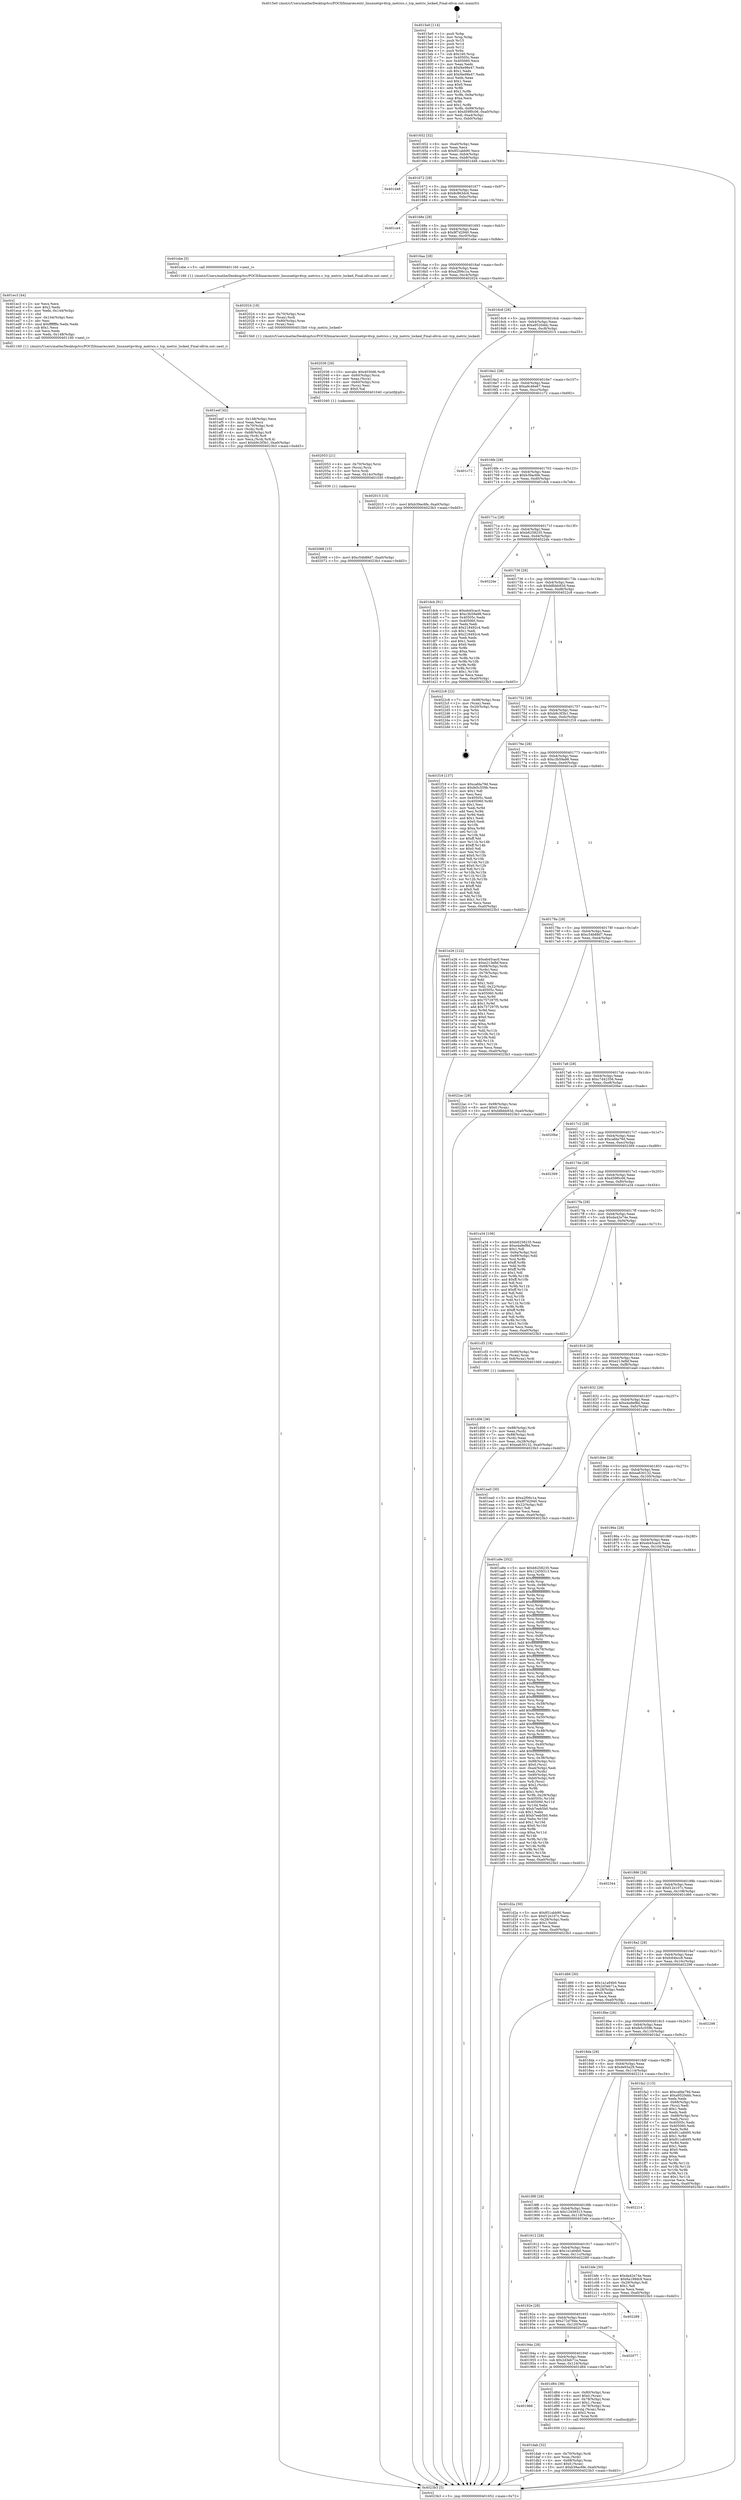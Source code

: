 digraph "0x4015e0" {
  label = "0x4015e0 (/mnt/c/Users/mathe/Desktop/tcc/POCII/binaries/extr_linuxnetipv4tcp_metrics.c_tcp_metric_locked_Final-ollvm.out::main(0))"
  labelloc = "t"
  node[shape=record]

  Entry [label="",width=0.3,height=0.3,shape=circle,fillcolor=black,style=filled]
  "0x401652" [label="{
     0x401652 [32]\l
     | [instrs]\l
     &nbsp;&nbsp;0x401652 \<+6\>: mov -0xa0(%rbp),%eax\l
     &nbsp;&nbsp;0x401658 \<+2\>: mov %eax,%ecx\l
     &nbsp;&nbsp;0x40165a \<+6\>: sub $0x851abb90,%ecx\l
     &nbsp;&nbsp;0x401660 \<+6\>: mov %eax,-0xb4(%rbp)\l
     &nbsp;&nbsp;0x401666 \<+6\>: mov %ecx,-0xb8(%rbp)\l
     &nbsp;&nbsp;0x40166c \<+6\>: je 0000000000401d48 \<main+0x768\>\l
  }"]
  "0x401d48" [label="{
     0x401d48\l
  }", style=dashed]
  "0x401672" [label="{
     0x401672 [28]\l
     | [instrs]\l
     &nbsp;&nbsp;0x401672 \<+5\>: jmp 0000000000401677 \<main+0x97\>\l
     &nbsp;&nbsp;0x401677 \<+6\>: mov -0xb4(%rbp),%eax\l
     &nbsp;&nbsp;0x40167d \<+5\>: sub $0x8c863dc6,%eax\l
     &nbsp;&nbsp;0x401682 \<+6\>: mov %eax,-0xbc(%rbp)\l
     &nbsp;&nbsp;0x401688 \<+6\>: je 0000000000401ce4 \<main+0x704\>\l
  }"]
  Exit [label="",width=0.3,height=0.3,shape=circle,fillcolor=black,style=filled,peripheries=2]
  "0x401ce4" [label="{
     0x401ce4\l
  }", style=dashed]
  "0x40168e" [label="{
     0x40168e [28]\l
     | [instrs]\l
     &nbsp;&nbsp;0x40168e \<+5\>: jmp 0000000000401693 \<main+0xb3\>\l
     &nbsp;&nbsp;0x401693 \<+6\>: mov -0xb4(%rbp),%eax\l
     &nbsp;&nbsp;0x401699 \<+5\>: sub $0x9f7d2940,%eax\l
     &nbsp;&nbsp;0x40169e \<+6\>: mov %eax,-0xc0(%rbp)\l
     &nbsp;&nbsp;0x4016a4 \<+6\>: je 0000000000401ebe \<main+0x8de\>\l
  }"]
  "0x402068" [label="{
     0x402068 [15]\l
     | [instrs]\l
     &nbsp;&nbsp;0x402068 \<+10\>: movl $0xc54b88d7,-0xa0(%rbp)\l
     &nbsp;&nbsp;0x402072 \<+5\>: jmp 00000000004023b3 \<main+0xdd3\>\l
  }"]
  "0x401ebe" [label="{
     0x401ebe [5]\l
     | [instrs]\l
     &nbsp;&nbsp;0x401ebe \<+5\>: call 0000000000401160 \<next_i\>\l
     | [calls]\l
     &nbsp;&nbsp;0x401160 \{1\} (/mnt/c/Users/mathe/Desktop/tcc/POCII/binaries/extr_linuxnetipv4tcp_metrics.c_tcp_metric_locked_Final-ollvm.out::next_i)\l
  }"]
  "0x4016aa" [label="{
     0x4016aa [28]\l
     | [instrs]\l
     &nbsp;&nbsp;0x4016aa \<+5\>: jmp 00000000004016af \<main+0xcf\>\l
     &nbsp;&nbsp;0x4016af \<+6\>: mov -0xb4(%rbp),%eax\l
     &nbsp;&nbsp;0x4016b5 \<+5\>: sub $0xa2f06c1a,%eax\l
     &nbsp;&nbsp;0x4016ba \<+6\>: mov %eax,-0xc4(%rbp)\l
     &nbsp;&nbsp;0x4016c0 \<+6\>: je 0000000000402024 \<main+0xa44\>\l
  }"]
  "0x402053" [label="{
     0x402053 [21]\l
     | [instrs]\l
     &nbsp;&nbsp;0x402053 \<+4\>: mov -0x70(%rbp),%rcx\l
     &nbsp;&nbsp;0x402057 \<+3\>: mov (%rcx),%rcx\l
     &nbsp;&nbsp;0x40205a \<+3\>: mov %rcx,%rdi\l
     &nbsp;&nbsp;0x40205d \<+6\>: mov %eax,-0x14c(%rbp)\l
     &nbsp;&nbsp;0x402063 \<+5\>: call 0000000000401030 \<free@plt\>\l
     | [calls]\l
     &nbsp;&nbsp;0x401030 \{1\} (unknown)\l
  }"]
  "0x402024" [label="{
     0x402024 [18]\l
     | [instrs]\l
     &nbsp;&nbsp;0x402024 \<+4\>: mov -0x70(%rbp),%rax\l
     &nbsp;&nbsp;0x402028 \<+3\>: mov (%rax),%rdi\l
     &nbsp;&nbsp;0x40202b \<+4\>: mov -0x80(%rbp),%rax\l
     &nbsp;&nbsp;0x40202f \<+2\>: mov (%rax),%esi\l
     &nbsp;&nbsp;0x402031 \<+5\>: call 00000000004015b0 \<tcp_metric_locked\>\l
     | [calls]\l
     &nbsp;&nbsp;0x4015b0 \{1\} (/mnt/c/Users/mathe/Desktop/tcc/POCII/binaries/extr_linuxnetipv4tcp_metrics.c_tcp_metric_locked_Final-ollvm.out::tcp_metric_locked)\l
  }"]
  "0x4016c6" [label="{
     0x4016c6 [28]\l
     | [instrs]\l
     &nbsp;&nbsp;0x4016c6 \<+5\>: jmp 00000000004016cb \<main+0xeb\>\l
     &nbsp;&nbsp;0x4016cb \<+6\>: mov -0xb4(%rbp),%eax\l
     &nbsp;&nbsp;0x4016d1 \<+5\>: sub $0xa9520ddc,%eax\l
     &nbsp;&nbsp;0x4016d6 \<+6\>: mov %eax,-0xc8(%rbp)\l
     &nbsp;&nbsp;0x4016dc \<+6\>: je 0000000000402015 \<main+0xa35\>\l
  }"]
  "0x402036" [label="{
     0x402036 [29]\l
     | [instrs]\l
     &nbsp;&nbsp;0x402036 \<+10\>: movabs $0x4030d6,%rdi\l
     &nbsp;&nbsp;0x402040 \<+4\>: mov -0x60(%rbp),%rcx\l
     &nbsp;&nbsp;0x402044 \<+2\>: mov %eax,(%rcx)\l
     &nbsp;&nbsp;0x402046 \<+4\>: mov -0x60(%rbp),%rcx\l
     &nbsp;&nbsp;0x40204a \<+2\>: mov (%rcx),%esi\l
     &nbsp;&nbsp;0x40204c \<+2\>: mov $0x0,%al\l
     &nbsp;&nbsp;0x40204e \<+5\>: call 0000000000401040 \<printf@plt\>\l
     | [calls]\l
     &nbsp;&nbsp;0x401040 \{1\} (unknown)\l
  }"]
  "0x402015" [label="{
     0x402015 [15]\l
     | [instrs]\l
     &nbsp;&nbsp;0x402015 \<+10\>: movl $0xb39ac6fe,-0xa0(%rbp)\l
     &nbsp;&nbsp;0x40201f \<+5\>: jmp 00000000004023b3 \<main+0xdd3\>\l
  }"]
  "0x4016e2" [label="{
     0x4016e2 [28]\l
     | [instrs]\l
     &nbsp;&nbsp;0x4016e2 \<+5\>: jmp 00000000004016e7 \<main+0x107\>\l
     &nbsp;&nbsp;0x4016e7 \<+6\>: mov -0xb4(%rbp),%eax\l
     &nbsp;&nbsp;0x4016ed \<+5\>: sub $0xa9c46e67,%eax\l
     &nbsp;&nbsp;0x4016f2 \<+6\>: mov %eax,-0xcc(%rbp)\l
     &nbsp;&nbsp;0x4016f8 \<+6\>: je 0000000000401c72 \<main+0x692\>\l
  }"]
  "0x401eef" [label="{
     0x401eef [42]\l
     | [instrs]\l
     &nbsp;&nbsp;0x401eef \<+6\>: mov -0x148(%rbp),%ecx\l
     &nbsp;&nbsp;0x401ef5 \<+3\>: imul %eax,%ecx\l
     &nbsp;&nbsp;0x401ef8 \<+4\>: mov -0x70(%rbp),%rdi\l
     &nbsp;&nbsp;0x401efc \<+3\>: mov (%rdi),%rdi\l
     &nbsp;&nbsp;0x401eff \<+4\>: mov -0x68(%rbp),%r8\l
     &nbsp;&nbsp;0x401f03 \<+3\>: movslq (%r8),%r8\l
     &nbsp;&nbsp;0x401f06 \<+4\>: mov %ecx,(%rdi,%r8,4)\l
     &nbsp;&nbsp;0x401f0a \<+10\>: movl $0xb9c3f3b1,-0xa0(%rbp)\l
     &nbsp;&nbsp;0x401f14 \<+5\>: jmp 00000000004023b3 \<main+0xdd3\>\l
  }"]
  "0x401c72" [label="{
     0x401c72\l
  }", style=dashed]
  "0x4016fe" [label="{
     0x4016fe [28]\l
     | [instrs]\l
     &nbsp;&nbsp;0x4016fe \<+5\>: jmp 0000000000401703 \<main+0x123\>\l
     &nbsp;&nbsp;0x401703 \<+6\>: mov -0xb4(%rbp),%eax\l
     &nbsp;&nbsp;0x401709 \<+5\>: sub $0xb39ac6fe,%eax\l
     &nbsp;&nbsp;0x40170e \<+6\>: mov %eax,-0xd0(%rbp)\l
     &nbsp;&nbsp;0x401714 \<+6\>: je 0000000000401dcb \<main+0x7eb\>\l
  }"]
  "0x401ec3" [label="{
     0x401ec3 [44]\l
     | [instrs]\l
     &nbsp;&nbsp;0x401ec3 \<+2\>: xor %ecx,%ecx\l
     &nbsp;&nbsp;0x401ec5 \<+5\>: mov $0x2,%edx\l
     &nbsp;&nbsp;0x401eca \<+6\>: mov %edx,-0x144(%rbp)\l
     &nbsp;&nbsp;0x401ed0 \<+1\>: cltd\l
     &nbsp;&nbsp;0x401ed1 \<+6\>: mov -0x144(%rbp),%esi\l
     &nbsp;&nbsp;0x401ed7 \<+2\>: idiv %esi\l
     &nbsp;&nbsp;0x401ed9 \<+6\>: imul $0xfffffffe,%edx,%edx\l
     &nbsp;&nbsp;0x401edf \<+3\>: sub $0x1,%ecx\l
     &nbsp;&nbsp;0x401ee2 \<+2\>: sub %ecx,%edx\l
     &nbsp;&nbsp;0x401ee4 \<+6\>: mov %edx,-0x148(%rbp)\l
     &nbsp;&nbsp;0x401eea \<+5\>: call 0000000000401160 \<next_i\>\l
     | [calls]\l
     &nbsp;&nbsp;0x401160 \{1\} (/mnt/c/Users/mathe/Desktop/tcc/POCII/binaries/extr_linuxnetipv4tcp_metrics.c_tcp_metric_locked_Final-ollvm.out::next_i)\l
  }"]
  "0x401dcb" [label="{
     0x401dcb [91]\l
     | [instrs]\l
     &nbsp;&nbsp;0x401dcb \<+5\>: mov $0xeb45cac0,%eax\l
     &nbsp;&nbsp;0x401dd0 \<+5\>: mov $0xc3b59a98,%ecx\l
     &nbsp;&nbsp;0x401dd5 \<+7\>: mov 0x40505c,%edx\l
     &nbsp;&nbsp;0x401ddc \<+7\>: mov 0x405060,%esi\l
     &nbsp;&nbsp;0x401de3 \<+2\>: mov %edx,%edi\l
     &nbsp;&nbsp;0x401de5 \<+6\>: add $0x218492c4,%edi\l
     &nbsp;&nbsp;0x401deb \<+3\>: sub $0x1,%edi\l
     &nbsp;&nbsp;0x401dee \<+6\>: sub $0x218492c4,%edi\l
     &nbsp;&nbsp;0x401df4 \<+3\>: imul %edi,%edx\l
     &nbsp;&nbsp;0x401df7 \<+3\>: and $0x1,%edx\l
     &nbsp;&nbsp;0x401dfa \<+3\>: cmp $0x0,%edx\l
     &nbsp;&nbsp;0x401dfd \<+4\>: sete %r8b\l
     &nbsp;&nbsp;0x401e01 \<+3\>: cmp $0xa,%esi\l
     &nbsp;&nbsp;0x401e04 \<+4\>: setl %r9b\l
     &nbsp;&nbsp;0x401e08 \<+3\>: mov %r8b,%r10b\l
     &nbsp;&nbsp;0x401e0b \<+3\>: and %r9b,%r10b\l
     &nbsp;&nbsp;0x401e0e \<+3\>: xor %r9b,%r8b\l
     &nbsp;&nbsp;0x401e11 \<+3\>: or %r8b,%r10b\l
     &nbsp;&nbsp;0x401e14 \<+4\>: test $0x1,%r10b\l
     &nbsp;&nbsp;0x401e18 \<+3\>: cmovne %ecx,%eax\l
     &nbsp;&nbsp;0x401e1b \<+6\>: mov %eax,-0xa0(%rbp)\l
     &nbsp;&nbsp;0x401e21 \<+5\>: jmp 00000000004023b3 \<main+0xdd3\>\l
  }"]
  "0x40171a" [label="{
     0x40171a [28]\l
     | [instrs]\l
     &nbsp;&nbsp;0x40171a \<+5\>: jmp 000000000040171f \<main+0x13f\>\l
     &nbsp;&nbsp;0x40171f \<+6\>: mov -0xb4(%rbp),%eax\l
     &nbsp;&nbsp;0x401725 \<+5\>: sub $0xb6258235,%eax\l
     &nbsp;&nbsp;0x40172a \<+6\>: mov %eax,-0xd4(%rbp)\l
     &nbsp;&nbsp;0x401730 \<+6\>: je 00000000004022de \<main+0xcfe\>\l
  }"]
  "0x401dab" [label="{
     0x401dab [32]\l
     | [instrs]\l
     &nbsp;&nbsp;0x401dab \<+4\>: mov -0x70(%rbp),%rdi\l
     &nbsp;&nbsp;0x401daf \<+3\>: mov %rax,(%rdi)\l
     &nbsp;&nbsp;0x401db2 \<+4\>: mov -0x68(%rbp),%rax\l
     &nbsp;&nbsp;0x401db6 \<+6\>: movl $0x0,(%rax)\l
     &nbsp;&nbsp;0x401dbc \<+10\>: movl $0xb39ac6fe,-0xa0(%rbp)\l
     &nbsp;&nbsp;0x401dc6 \<+5\>: jmp 00000000004023b3 \<main+0xdd3\>\l
  }"]
  "0x4022de" [label="{
     0x4022de\l
  }", style=dashed]
  "0x401736" [label="{
     0x401736 [28]\l
     | [instrs]\l
     &nbsp;&nbsp;0x401736 \<+5\>: jmp 000000000040173b \<main+0x15b\>\l
     &nbsp;&nbsp;0x40173b \<+6\>: mov -0xb4(%rbp),%eax\l
     &nbsp;&nbsp;0x401741 \<+5\>: sub $0xb8bbb93d,%eax\l
     &nbsp;&nbsp;0x401746 \<+6\>: mov %eax,-0xd8(%rbp)\l
     &nbsp;&nbsp;0x40174c \<+6\>: je 00000000004022c8 \<main+0xce8\>\l
  }"]
  "0x401966" [label="{
     0x401966\l
  }", style=dashed]
  "0x4022c8" [label="{
     0x4022c8 [22]\l
     | [instrs]\l
     &nbsp;&nbsp;0x4022c8 \<+7\>: mov -0x98(%rbp),%rax\l
     &nbsp;&nbsp;0x4022cf \<+2\>: mov (%rax),%eax\l
     &nbsp;&nbsp;0x4022d1 \<+4\>: lea -0x20(%rbp),%rsp\l
     &nbsp;&nbsp;0x4022d5 \<+1\>: pop %rbx\l
     &nbsp;&nbsp;0x4022d6 \<+2\>: pop %r12\l
     &nbsp;&nbsp;0x4022d8 \<+2\>: pop %r14\l
     &nbsp;&nbsp;0x4022da \<+2\>: pop %r15\l
     &nbsp;&nbsp;0x4022dc \<+1\>: pop %rbp\l
     &nbsp;&nbsp;0x4022dd \<+1\>: ret\l
  }"]
  "0x401752" [label="{
     0x401752 [28]\l
     | [instrs]\l
     &nbsp;&nbsp;0x401752 \<+5\>: jmp 0000000000401757 \<main+0x177\>\l
     &nbsp;&nbsp;0x401757 \<+6\>: mov -0xb4(%rbp),%eax\l
     &nbsp;&nbsp;0x40175d \<+5\>: sub $0xb9c3f3b1,%eax\l
     &nbsp;&nbsp;0x401762 \<+6\>: mov %eax,-0xdc(%rbp)\l
     &nbsp;&nbsp;0x401768 \<+6\>: je 0000000000401f19 \<main+0x939\>\l
  }"]
  "0x401d84" [label="{
     0x401d84 [39]\l
     | [instrs]\l
     &nbsp;&nbsp;0x401d84 \<+4\>: mov -0x80(%rbp),%rax\l
     &nbsp;&nbsp;0x401d88 \<+6\>: movl $0x0,(%rax)\l
     &nbsp;&nbsp;0x401d8e \<+4\>: mov -0x78(%rbp),%rax\l
     &nbsp;&nbsp;0x401d92 \<+6\>: movl $0x1,(%rax)\l
     &nbsp;&nbsp;0x401d98 \<+4\>: mov -0x78(%rbp),%rax\l
     &nbsp;&nbsp;0x401d9c \<+3\>: movslq (%rax),%rax\l
     &nbsp;&nbsp;0x401d9f \<+4\>: shl $0x2,%rax\l
     &nbsp;&nbsp;0x401da3 \<+3\>: mov %rax,%rdi\l
     &nbsp;&nbsp;0x401da6 \<+5\>: call 0000000000401050 \<malloc@plt\>\l
     | [calls]\l
     &nbsp;&nbsp;0x401050 \{1\} (unknown)\l
  }"]
  "0x401f19" [label="{
     0x401f19 [137]\l
     | [instrs]\l
     &nbsp;&nbsp;0x401f19 \<+5\>: mov $0xcafda79d,%eax\l
     &nbsp;&nbsp;0x401f1e \<+5\>: mov $0xfe5c559b,%ecx\l
     &nbsp;&nbsp;0x401f23 \<+2\>: mov $0x1,%dl\l
     &nbsp;&nbsp;0x401f25 \<+2\>: xor %esi,%esi\l
     &nbsp;&nbsp;0x401f27 \<+7\>: mov 0x40505c,%edi\l
     &nbsp;&nbsp;0x401f2e \<+8\>: mov 0x405060,%r8d\l
     &nbsp;&nbsp;0x401f36 \<+3\>: sub $0x1,%esi\l
     &nbsp;&nbsp;0x401f39 \<+3\>: mov %edi,%r9d\l
     &nbsp;&nbsp;0x401f3c \<+3\>: add %esi,%r9d\l
     &nbsp;&nbsp;0x401f3f \<+4\>: imul %r9d,%edi\l
     &nbsp;&nbsp;0x401f43 \<+3\>: and $0x1,%edi\l
     &nbsp;&nbsp;0x401f46 \<+3\>: cmp $0x0,%edi\l
     &nbsp;&nbsp;0x401f49 \<+4\>: sete %r10b\l
     &nbsp;&nbsp;0x401f4d \<+4\>: cmp $0xa,%r8d\l
     &nbsp;&nbsp;0x401f51 \<+4\>: setl %r11b\l
     &nbsp;&nbsp;0x401f55 \<+3\>: mov %r10b,%bl\l
     &nbsp;&nbsp;0x401f58 \<+3\>: xor $0xff,%bl\l
     &nbsp;&nbsp;0x401f5b \<+3\>: mov %r11b,%r14b\l
     &nbsp;&nbsp;0x401f5e \<+4\>: xor $0xff,%r14b\l
     &nbsp;&nbsp;0x401f62 \<+3\>: xor $0x0,%dl\l
     &nbsp;&nbsp;0x401f65 \<+3\>: mov %bl,%r15b\l
     &nbsp;&nbsp;0x401f68 \<+4\>: and $0x0,%r15b\l
     &nbsp;&nbsp;0x401f6c \<+3\>: and %dl,%r10b\l
     &nbsp;&nbsp;0x401f6f \<+3\>: mov %r14b,%r12b\l
     &nbsp;&nbsp;0x401f72 \<+4\>: and $0x0,%r12b\l
     &nbsp;&nbsp;0x401f76 \<+3\>: and %dl,%r11b\l
     &nbsp;&nbsp;0x401f79 \<+3\>: or %r10b,%r15b\l
     &nbsp;&nbsp;0x401f7c \<+3\>: or %r11b,%r12b\l
     &nbsp;&nbsp;0x401f7f \<+3\>: xor %r12b,%r15b\l
     &nbsp;&nbsp;0x401f82 \<+3\>: or %r14b,%bl\l
     &nbsp;&nbsp;0x401f85 \<+3\>: xor $0xff,%bl\l
     &nbsp;&nbsp;0x401f88 \<+3\>: or $0x0,%dl\l
     &nbsp;&nbsp;0x401f8b \<+2\>: and %dl,%bl\l
     &nbsp;&nbsp;0x401f8d \<+3\>: or %bl,%r15b\l
     &nbsp;&nbsp;0x401f90 \<+4\>: test $0x1,%r15b\l
     &nbsp;&nbsp;0x401f94 \<+3\>: cmovne %ecx,%eax\l
     &nbsp;&nbsp;0x401f97 \<+6\>: mov %eax,-0xa0(%rbp)\l
     &nbsp;&nbsp;0x401f9d \<+5\>: jmp 00000000004023b3 \<main+0xdd3\>\l
  }"]
  "0x40176e" [label="{
     0x40176e [28]\l
     | [instrs]\l
     &nbsp;&nbsp;0x40176e \<+5\>: jmp 0000000000401773 \<main+0x193\>\l
     &nbsp;&nbsp;0x401773 \<+6\>: mov -0xb4(%rbp),%eax\l
     &nbsp;&nbsp;0x401779 \<+5\>: sub $0xc3b59a98,%eax\l
     &nbsp;&nbsp;0x40177e \<+6\>: mov %eax,-0xe0(%rbp)\l
     &nbsp;&nbsp;0x401784 \<+6\>: je 0000000000401e26 \<main+0x846\>\l
  }"]
  "0x40194a" [label="{
     0x40194a [28]\l
     | [instrs]\l
     &nbsp;&nbsp;0x40194a \<+5\>: jmp 000000000040194f \<main+0x36f\>\l
     &nbsp;&nbsp;0x40194f \<+6\>: mov -0xb4(%rbp),%eax\l
     &nbsp;&nbsp;0x401955 \<+5\>: sub $0x2d3eb71a,%eax\l
     &nbsp;&nbsp;0x40195a \<+6\>: mov %eax,-0x124(%rbp)\l
     &nbsp;&nbsp;0x401960 \<+6\>: je 0000000000401d84 \<main+0x7a4\>\l
  }"]
  "0x401e26" [label="{
     0x401e26 [122]\l
     | [instrs]\l
     &nbsp;&nbsp;0x401e26 \<+5\>: mov $0xeb45cac0,%eax\l
     &nbsp;&nbsp;0x401e2b \<+5\>: mov $0xe213efbf,%ecx\l
     &nbsp;&nbsp;0x401e30 \<+4\>: mov -0x68(%rbp),%rdx\l
     &nbsp;&nbsp;0x401e34 \<+2\>: mov (%rdx),%esi\l
     &nbsp;&nbsp;0x401e36 \<+4\>: mov -0x78(%rbp),%rdx\l
     &nbsp;&nbsp;0x401e3a \<+2\>: cmp (%rdx),%esi\l
     &nbsp;&nbsp;0x401e3c \<+4\>: setl %dil\l
     &nbsp;&nbsp;0x401e40 \<+4\>: and $0x1,%dil\l
     &nbsp;&nbsp;0x401e44 \<+4\>: mov %dil,-0x22(%rbp)\l
     &nbsp;&nbsp;0x401e48 \<+7\>: mov 0x40505c,%esi\l
     &nbsp;&nbsp;0x401e4f \<+8\>: mov 0x405060,%r8d\l
     &nbsp;&nbsp;0x401e57 \<+3\>: mov %esi,%r9d\l
     &nbsp;&nbsp;0x401e5a \<+7\>: sub $0x757297f5,%r9d\l
     &nbsp;&nbsp;0x401e61 \<+4\>: sub $0x1,%r9d\l
     &nbsp;&nbsp;0x401e65 \<+7\>: add $0x757297f5,%r9d\l
     &nbsp;&nbsp;0x401e6c \<+4\>: imul %r9d,%esi\l
     &nbsp;&nbsp;0x401e70 \<+3\>: and $0x1,%esi\l
     &nbsp;&nbsp;0x401e73 \<+3\>: cmp $0x0,%esi\l
     &nbsp;&nbsp;0x401e76 \<+4\>: sete %dil\l
     &nbsp;&nbsp;0x401e7a \<+4\>: cmp $0xa,%r8d\l
     &nbsp;&nbsp;0x401e7e \<+4\>: setl %r10b\l
     &nbsp;&nbsp;0x401e82 \<+3\>: mov %dil,%r11b\l
     &nbsp;&nbsp;0x401e85 \<+3\>: and %r10b,%r11b\l
     &nbsp;&nbsp;0x401e88 \<+3\>: xor %r10b,%dil\l
     &nbsp;&nbsp;0x401e8b \<+3\>: or %dil,%r11b\l
     &nbsp;&nbsp;0x401e8e \<+4\>: test $0x1,%r11b\l
     &nbsp;&nbsp;0x401e92 \<+3\>: cmovne %ecx,%eax\l
     &nbsp;&nbsp;0x401e95 \<+6\>: mov %eax,-0xa0(%rbp)\l
     &nbsp;&nbsp;0x401e9b \<+5\>: jmp 00000000004023b3 \<main+0xdd3\>\l
  }"]
  "0x40178a" [label="{
     0x40178a [28]\l
     | [instrs]\l
     &nbsp;&nbsp;0x40178a \<+5\>: jmp 000000000040178f \<main+0x1af\>\l
     &nbsp;&nbsp;0x40178f \<+6\>: mov -0xb4(%rbp),%eax\l
     &nbsp;&nbsp;0x401795 \<+5\>: sub $0xc54b88d7,%eax\l
     &nbsp;&nbsp;0x40179a \<+6\>: mov %eax,-0xe4(%rbp)\l
     &nbsp;&nbsp;0x4017a0 \<+6\>: je 00000000004022ac \<main+0xccc\>\l
  }"]
  "0x402077" [label="{
     0x402077\l
  }", style=dashed]
  "0x4022ac" [label="{
     0x4022ac [28]\l
     | [instrs]\l
     &nbsp;&nbsp;0x4022ac \<+7\>: mov -0x98(%rbp),%rax\l
     &nbsp;&nbsp;0x4022b3 \<+6\>: movl $0x0,(%rax)\l
     &nbsp;&nbsp;0x4022b9 \<+10\>: movl $0xb8bbb93d,-0xa0(%rbp)\l
     &nbsp;&nbsp;0x4022c3 \<+5\>: jmp 00000000004023b3 \<main+0xdd3\>\l
  }"]
  "0x4017a6" [label="{
     0x4017a6 [28]\l
     | [instrs]\l
     &nbsp;&nbsp;0x4017a6 \<+5\>: jmp 00000000004017ab \<main+0x1cb\>\l
     &nbsp;&nbsp;0x4017ab \<+6\>: mov -0xb4(%rbp),%eax\l
     &nbsp;&nbsp;0x4017b1 \<+5\>: sub $0xc7d42356,%eax\l
     &nbsp;&nbsp;0x4017b6 \<+6\>: mov %eax,-0xe8(%rbp)\l
     &nbsp;&nbsp;0x4017bc \<+6\>: je 00000000004020be \<main+0xade\>\l
  }"]
  "0x40192e" [label="{
     0x40192e [28]\l
     | [instrs]\l
     &nbsp;&nbsp;0x40192e \<+5\>: jmp 0000000000401933 \<main+0x353\>\l
     &nbsp;&nbsp;0x401933 \<+6\>: mov -0xb4(%rbp),%eax\l
     &nbsp;&nbsp;0x401939 \<+5\>: sub $0x272d794e,%eax\l
     &nbsp;&nbsp;0x40193e \<+6\>: mov %eax,-0x120(%rbp)\l
     &nbsp;&nbsp;0x401944 \<+6\>: je 0000000000402077 \<main+0xa97\>\l
  }"]
  "0x4020be" [label="{
     0x4020be\l
  }", style=dashed]
  "0x4017c2" [label="{
     0x4017c2 [28]\l
     | [instrs]\l
     &nbsp;&nbsp;0x4017c2 \<+5\>: jmp 00000000004017c7 \<main+0x1e7\>\l
     &nbsp;&nbsp;0x4017c7 \<+6\>: mov -0xb4(%rbp),%eax\l
     &nbsp;&nbsp;0x4017cd \<+5\>: sub $0xcafda79d,%eax\l
     &nbsp;&nbsp;0x4017d2 \<+6\>: mov %eax,-0xec(%rbp)\l
     &nbsp;&nbsp;0x4017d8 \<+6\>: je 0000000000402369 \<main+0xd89\>\l
  }"]
  "0x402289" [label="{
     0x402289\l
  }", style=dashed]
  "0x402369" [label="{
     0x402369\l
  }", style=dashed]
  "0x4017de" [label="{
     0x4017de [28]\l
     | [instrs]\l
     &nbsp;&nbsp;0x4017de \<+5\>: jmp 00000000004017e3 \<main+0x203\>\l
     &nbsp;&nbsp;0x4017e3 \<+6\>: mov -0xb4(%rbp),%eax\l
     &nbsp;&nbsp;0x4017e9 \<+5\>: sub $0xd59f0c06,%eax\l
     &nbsp;&nbsp;0x4017ee \<+6\>: mov %eax,-0xf0(%rbp)\l
     &nbsp;&nbsp;0x4017f4 \<+6\>: je 0000000000401a34 \<main+0x454\>\l
  }"]
  "0x401d06" [label="{
     0x401d06 [36]\l
     | [instrs]\l
     &nbsp;&nbsp;0x401d06 \<+7\>: mov -0x88(%rbp),%rdi\l
     &nbsp;&nbsp;0x401d0d \<+2\>: mov %eax,(%rdi)\l
     &nbsp;&nbsp;0x401d0f \<+7\>: mov -0x88(%rbp),%rdi\l
     &nbsp;&nbsp;0x401d16 \<+2\>: mov (%rdi),%eax\l
     &nbsp;&nbsp;0x401d18 \<+3\>: mov %eax,-0x28(%rbp)\l
     &nbsp;&nbsp;0x401d1b \<+10\>: movl $0xea630132,-0xa0(%rbp)\l
     &nbsp;&nbsp;0x401d25 \<+5\>: jmp 00000000004023b3 \<main+0xdd3\>\l
  }"]
  "0x401a34" [label="{
     0x401a34 [106]\l
     | [instrs]\l
     &nbsp;&nbsp;0x401a34 \<+5\>: mov $0xb6258235,%eax\l
     &nbsp;&nbsp;0x401a39 \<+5\>: mov $0xe4a9ef8d,%ecx\l
     &nbsp;&nbsp;0x401a3e \<+2\>: mov $0x1,%dl\l
     &nbsp;&nbsp;0x401a40 \<+7\>: mov -0x9a(%rbp),%sil\l
     &nbsp;&nbsp;0x401a47 \<+7\>: mov -0x99(%rbp),%dil\l
     &nbsp;&nbsp;0x401a4e \<+3\>: mov %sil,%r8b\l
     &nbsp;&nbsp;0x401a51 \<+4\>: xor $0xff,%r8b\l
     &nbsp;&nbsp;0x401a55 \<+3\>: mov %dil,%r9b\l
     &nbsp;&nbsp;0x401a58 \<+4\>: xor $0xff,%r9b\l
     &nbsp;&nbsp;0x401a5c \<+3\>: xor $0x1,%dl\l
     &nbsp;&nbsp;0x401a5f \<+3\>: mov %r8b,%r10b\l
     &nbsp;&nbsp;0x401a62 \<+4\>: and $0xff,%r10b\l
     &nbsp;&nbsp;0x401a66 \<+3\>: and %dl,%sil\l
     &nbsp;&nbsp;0x401a69 \<+3\>: mov %r9b,%r11b\l
     &nbsp;&nbsp;0x401a6c \<+4\>: and $0xff,%r11b\l
     &nbsp;&nbsp;0x401a70 \<+3\>: and %dl,%dil\l
     &nbsp;&nbsp;0x401a73 \<+3\>: or %sil,%r10b\l
     &nbsp;&nbsp;0x401a76 \<+3\>: or %dil,%r11b\l
     &nbsp;&nbsp;0x401a79 \<+3\>: xor %r11b,%r10b\l
     &nbsp;&nbsp;0x401a7c \<+3\>: or %r9b,%r8b\l
     &nbsp;&nbsp;0x401a7f \<+4\>: xor $0xff,%r8b\l
     &nbsp;&nbsp;0x401a83 \<+3\>: or $0x1,%dl\l
     &nbsp;&nbsp;0x401a86 \<+3\>: and %dl,%r8b\l
     &nbsp;&nbsp;0x401a89 \<+3\>: or %r8b,%r10b\l
     &nbsp;&nbsp;0x401a8c \<+4\>: test $0x1,%r10b\l
     &nbsp;&nbsp;0x401a90 \<+3\>: cmovne %ecx,%eax\l
     &nbsp;&nbsp;0x401a93 \<+6\>: mov %eax,-0xa0(%rbp)\l
     &nbsp;&nbsp;0x401a99 \<+5\>: jmp 00000000004023b3 \<main+0xdd3\>\l
  }"]
  "0x4017fa" [label="{
     0x4017fa [28]\l
     | [instrs]\l
     &nbsp;&nbsp;0x4017fa \<+5\>: jmp 00000000004017ff \<main+0x21f\>\l
     &nbsp;&nbsp;0x4017ff \<+6\>: mov -0xb4(%rbp),%eax\l
     &nbsp;&nbsp;0x401805 \<+5\>: sub $0xda42e74e,%eax\l
     &nbsp;&nbsp;0x40180a \<+6\>: mov %eax,-0xf4(%rbp)\l
     &nbsp;&nbsp;0x401810 \<+6\>: je 0000000000401cf3 \<main+0x713\>\l
  }"]
  "0x4023b3" [label="{
     0x4023b3 [5]\l
     | [instrs]\l
     &nbsp;&nbsp;0x4023b3 \<+5\>: jmp 0000000000401652 \<main+0x72\>\l
  }"]
  "0x4015e0" [label="{
     0x4015e0 [114]\l
     | [instrs]\l
     &nbsp;&nbsp;0x4015e0 \<+1\>: push %rbp\l
     &nbsp;&nbsp;0x4015e1 \<+3\>: mov %rsp,%rbp\l
     &nbsp;&nbsp;0x4015e4 \<+2\>: push %r15\l
     &nbsp;&nbsp;0x4015e6 \<+2\>: push %r14\l
     &nbsp;&nbsp;0x4015e8 \<+2\>: push %r12\l
     &nbsp;&nbsp;0x4015ea \<+1\>: push %rbx\l
     &nbsp;&nbsp;0x4015eb \<+7\>: sub $0x160,%rsp\l
     &nbsp;&nbsp;0x4015f2 \<+7\>: mov 0x40505c,%eax\l
     &nbsp;&nbsp;0x4015f9 \<+7\>: mov 0x405060,%ecx\l
     &nbsp;&nbsp;0x401600 \<+2\>: mov %eax,%edx\l
     &nbsp;&nbsp;0x401602 \<+6\>: sub $0xf4e98e47,%edx\l
     &nbsp;&nbsp;0x401608 \<+3\>: sub $0x1,%edx\l
     &nbsp;&nbsp;0x40160b \<+6\>: add $0xf4e98e47,%edx\l
     &nbsp;&nbsp;0x401611 \<+3\>: imul %edx,%eax\l
     &nbsp;&nbsp;0x401614 \<+3\>: and $0x1,%eax\l
     &nbsp;&nbsp;0x401617 \<+3\>: cmp $0x0,%eax\l
     &nbsp;&nbsp;0x40161a \<+4\>: sete %r8b\l
     &nbsp;&nbsp;0x40161e \<+4\>: and $0x1,%r8b\l
     &nbsp;&nbsp;0x401622 \<+7\>: mov %r8b,-0x9a(%rbp)\l
     &nbsp;&nbsp;0x401629 \<+3\>: cmp $0xa,%ecx\l
     &nbsp;&nbsp;0x40162c \<+4\>: setl %r8b\l
     &nbsp;&nbsp;0x401630 \<+4\>: and $0x1,%r8b\l
     &nbsp;&nbsp;0x401634 \<+7\>: mov %r8b,-0x99(%rbp)\l
     &nbsp;&nbsp;0x40163b \<+10\>: movl $0xd59f0c06,-0xa0(%rbp)\l
     &nbsp;&nbsp;0x401645 \<+6\>: mov %edi,-0xa4(%rbp)\l
     &nbsp;&nbsp;0x40164b \<+7\>: mov %rsi,-0xb0(%rbp)\l
  }"]
  "0x401912" [label="{
     0x401912 [28]\l
     | [instrs]\l
     &nbsp;&nbsp;0x401912 \<+5\>: jmp 0000000000401917 \<main+0x337\>\l
     &nbsp;&nbsp;0x401917 \<+6\>: mov -0xb4(%rbp),%eax\l
     &nbsp;&nbsp;0x40191d \<+5\>: sub $0x1a1a94b0,%eax\l
     &nbsp;&nbsp;0x401922 \<+6\>: mov %eax,-0x11c(%rbp)\l
     &nbsp;&nbsp;0x401928 \<+6\>: je 0000000000402289 \<main+0xca9\>\l
  }"]
  "0x401cf3" [label="{
     0x401cf3 [19]\l
     | [instrs]\l
     &nbsp;&nbsp;0x401cf3 \<+7\>: mov -0x90(%rbp),%rax\l
     &nbsp;&nbsp;0x401cfa \<+3\>: mov (%rax),%rax\l
     &nbsp;&nbsp;0x401cfd \<+4\>: mov 0x8(%rax),%rdi\l
     &nbsp;&nbsp;0x401d01 \<+5\>: call 0000000000401060 \<atoi@plt\>\l
     | [calls]\l
     &nbsp;&nbsp;0x401060 \{1\} (unknown)\l
  }"]
  "0x401816" [label="{
     0x401816 [28]\l
     | [instrs]\l
     &nbsp;&nbsp;0x401816 \<+5\>: jmp 000000000040181b \<main+0x23b\>\l
     &nbsp;&nbsp;0x40181b \<+6\>: mov -0xb4(%rbp),%eax\l
     &nbsp;&nbsp;0x401821 \<+5\>: sub $0xe213efbf,%eax\l
     &nbsp;&nbsp;0x401826 \<+6\>: mov %eax,-0xf8(%rbp)\l
     &nbsp;&nbsp;0x40182c \<+6\>: je 0000000000401ea0 \<main+0x8c0\>\l
  }"]
  "0x401bfe" [label="{
     0x401bfe [30]\l
     | [instrs]\l
     &nbsp;&nbsp;0x401bfe \<+5\>: mov $0xda42e74e,%eax\l
     &nbsp;&nbsp;0x401c03 \<+5\>: mov $0x6a199dc9,%ecx\l
     &nbsp;&nbsp;0x401c08 \<+3\>: mov -0x29(%rbp),%dl\l
     &nbsp;&nbsp;0x401c0b \<+3\>: test $0x1,%dl\l
     &nbsp;&nbsp;0x401c0e \<+3\>: cmovne %ecx,%eax\l
     &nbsp;&nbsp;0x401c11 \<+6\>: mov %eax,-0xa0(%rbp)\l
     &nbsp;&nbsp;0x401c17 \<+5\>: jmp 00000000004023b3 \<main+0xdd3\>\l
  }"]
  "0x401ea0" [label="{
     0x401ea0 [30]\l
     | [instrs]\l
     &nbsp;&nbsp;0x401ea0 \<+5\>: mov $0xa2f06c1a,%eax\l
     &nbsp;&nbsp;0x401ea5 \<+5\>: mov $0x9f7d2940,%ecx\l
     &nbsp;&nbsp;0x401eaa \<+3\>: mov -0x22(%rbp),%dl\l
     &nbsp;&nbsp;0x401ead \<+3\>: test $0x1,%dl\l
     &nbsp;&nbsp;0x401eb0 \<+3\>: cmovne %ecx,%eax\l
     &nbsp;&nbsp;0x401eb3 \<+6\>: mov %eax,-0xa0(%rbp)\l
     &nbsp;&nbsp;0x401eb9 \<+5\>: jmp 00000000004023b3 \<main+0xdd3\>\l
  }"]
  "0x401832" [label="{
     0x401832 [28]\l
     | [instrs]\l
     &nbsp;&nbsp;0x401832 \<+5\>: jmp 0000000000401837 \<main+0x257\>\l
     &nbsp;&nbsp;0x401837 \<+6\>: mov -0xb4(%rbp),%eax\l
     &nbsp;&nbsp;0x40183d \<+5\>: sub $0xe4a9ef8d,%eax\l
     &nbsp;&nbsp;0x401842 \<+6\>: mov %eax,-0xfc(%rbp)\l
     &nbsp;&nbsp;0x401848 \<+6\>: je 0000000000401a9e \<main+0x4be\>\l
  }"]
  "0x4018f6" [label="{
     0x4018f6 [28]\l
     | [instrs]\l
     &nbsp;&nbsp;0x4018f6 \<+5\>: jmp 00000000004018fb \<main+0x31b\>\l
     &nbsp;&nbsp;0x4018fb \<+6\>: mov -0xb4(%rbp),%eax\l
     &nbsp;&nbsp;0x401901 \<+5\>: sub $0x12459313,%eax\l
     &nbsp;&nbsp;0x401906 \<+6\>: mov %eax,-0x118(%rbp)\l
     &nbsp;&nbsp;0x40190c \<+6\>: je 0000000000401bfe \<main+0x61e\>\l
  }"]
  "0x401a9e" [label="{
     0x401a9e [352]\l
     | [instrs]\l
     &nbsp;&nbsp;0x401a9e \<+5\>: mov $0xb6258235,%eax\l
     &nbsp;&nbsp;0x401aa3 \<+5\>: mov $0x12459313,%ecx\l
     &nbsp;&nbsp;0x401aa8 \<+3\>: mov %rsp,%rdx\l
     &nbsp;&nbsp;0x401aab \<+4\>: add $0xfffffffffffffff0,%rdx\l
     &nbsp;&nbsp;0x401aaf \<+3\>: mov %rdx,%rsp\l
     &nbsp;&nbsp;0x401ab2 \<+7\>: mov %rdx,-0x98(%rbp)\l
     &nbsp;&nbsp;0x401ab9 \<+3\>: mov %rsp,%rdx\l
     &nbsp;&nbsp;0x401abc \<+4\>: add $0xfffffffffffffff0,%rdx\l
     &nbsp;&nbsp;0x401ac0 \<+3\>: mov %rdx,%rsp\l
     &nbsp;&nbsp;0x401ac3 \<+3\>: mov %rsp,%rsi\l
     &nbsp;&nbsp;0x401ac6 \<+4\>: add $0xfffffffffffffff0,%rsi\l
     &nbsp;&nbsp;0x401aca \<+3\>: mov %rsi,%rsp\l
     &nbsp;&nbsp;0x401acd \<+7\>: mov %rsi,-0x90(%rbp)\l
     &nbsp;&nbsp;0x401ad4 \<+3\>: mov %rsp,%rsi\l
     &nbsp;&nbsp;0x401ad7 \<+4\>: add $0xfffffffffffffff0,%rsi\l
     &nbsp;&nbsp;0x401adb \<+3\>: mov %rsi,%rsp\l
     &nbsp;&nbsp;0x401ade \<+7\>: mov %rsi,-0x88(%rbp)\l
     &nbsp;&nbsp;0x401ae5 \<+3\>: mov %rsp,%rsi\l
     &nbsp;&nbsp;0x401ae8 \<+4\>: add $0xfffffffffffffff0,%rsi\l
     &nbsp;&nbsp;0x401aec \<+3\>: mov %rsi,%rsp\l
     &nbsp;&nbsp;0x401aef \<+4\>: mov %rsi,-0x80(%rbp)\l
     &nbsp;&nbsp;0x401af3 \<+3\>: mov %rsp,%rsi\l
     &nbsp;&nbsp;0x401af6 \<+4\>: add $0xfffffffffffffff0,%rsi\l
     &nbsp;&nbsp;0x401afa \<+3\>: mov %rsi,%rsp\l
     &nbsp;&nbsp;0x401afd \<+4\>: mov %rsi,-0x78(%rbp)\l
     &nbsp;&nbsp;0x401b01 \<+3\>: mov %rsp,%rsi\l
     &nbsp;&nbsp;0x401b04 \<+4\>: add $0xfffffffffffffff0,%rsi\l
     &nbsp;&nbsp;0x401b08 \<+3\>: mov %rsi,%rsp\l
     &nbsp;&nbsp;0x401b0b \<+4\>: mov %rsi,-0x70(%rbp)\l
     &nbsp;&nbsp;0x401b0f \<+3\>: mov %rsp,%rsi\l
     &nbsp;&nbsp;0x401b12 \<+4\>: add $0xfffffffffffffff0,%rsi\l
     &nbsp;&nbsp;0x401b16 \<+3\>: mov %rsi,%rsp\l
     &nbsp;&nbsp;0x401b19 \<+4\>: mov %rsi,-0x68(%rbp)\l
     &nbsp;&nbsp;0x401b1d \<+3\>: mov %rsp,%rsi\l
     &nbsp;&nbsp;0x401b20 \<+4\>: add $0xfffffffffffffff0,%rsi\l
     &nbsp;&nbsp;0x401b24 \<+3\>: mov %rsi,%rsp\l
     &nbsp;&nbsp;0x401b27 \<+4\>: mov %rsi,-0x60(%rbp)\l
     &nbsp;&nbsp;0x401b2b \<+3\>: mov %rsp,%rsi\l
     &nbsp;&nbsp;0x401b2e \<+4\>: add $0xfffffffffffffff0,%rsi\l
     &nbsp;&nbsp;0x401b32 \<+3\>: mov %rsi,%rsp\l
     &nbsp;&nbsp;0x401b35 \<+4\>: mov %rsi,-0x58(%rbp)\l
     &nbsp;&nbsp;0x401b39 \<+3\>: mov %rsp,%rsi\l
     &nbsp;&nbsp;0x401b3c \<+4\>: add $0xfffffffffffffff0,%rsi\l
     &nbsp;&nbsp;0x401b40 \<+3\>: mov %rsi,%rsp\l
     &nbsp;&nbsp;0x401b43 \<+4\>: mov %rsi,-0x50(%rbp)\l
     &nbsp;&nbsp;0x401b47 \<+3\>: mov %rsp,%rsi\l
     &nbsp;&nbsp;0x401b4a \<+4\>: add $0xfffffffffffffff0,%rsi\l
     &nbsp;&nbsp;0x401b4e \<+3\>: mov %rsi,%rsp\l
     &nbsp;&nbsp;0x401b51 \<+4\>: mov %rsi,-0x48(%rbp)\l
     &nbsp;&nbsp;0x401b55 \<+3\>: mov %rsp,%rsi\l
     &nbsp;&nbsp;0x401b58 \<+4\>: add $0xfffffffffffffff0,%rsi\l
     &nbsp;&nbsp;0x401b5c \<+3\>: mov %rsi,%rsp\l
     &nbsp;&nbsp;0x401b5f \<+4\>: mov %rsi,-0x40(%rbp)\l
     &nbsp;&nbsp;0x401b63 \<+3\>: mov %rsp,%rsi\l
     &nbsp;&nbsp;0x401b66 \<+4\>: add $0xfffffffffffffff0,%rsi\l
     &nbsp;&nbsp;0x401b6a \<+3\>: mov %rsi,%rsp\l
     &nbsp;&nbsp;0x401b6d \<+4\>: mov %rsi,-0x38(%rbp)\l
     &nbsp;&nbsp;0x401b71 \<+7\>: mov -0x98(%rbp),%rsi\l
     &nbsp;&nbsp;0x401b78 \<+6\>: movl $0x0,(%rsi)\l
     &nbsp;&nbsp;0x401b7e \<+6\>: mov -0xa4(%rbp),%edi\l
     &nbsp;&nbsp;0x401b84 \<+2\>: mov %edi,(%rdx)\l
     &nbsp;&nbsp;0x401b86 \<+7\>: mov -0x90(%rbp),%rsi\l
     &nbsp;&nbsp;0x401b8d \<+7\>: mov -0xb0(%rbp),%r8\l
     &nbsp;&nbsp;0x401b94 \<+3\>: mov %r8,(%rsi)\l
     &nbsp;&nbsp;0x401b97 \<+3\>: cmpl $0x2,(%rdx)\l
     &nbsp;&nbsp;0x401b9a \<+4\>: setne %r9b\l
     &nbsp;&nbsp;0x401b9e \<+4\>: and $0x1,%r9b\l
     &nbsp;&nbsp;0x401ba2 \<+4\>: mov %r9b,-0x29(%rbp)\l
     &nbsp;&nbsp;0x401ba6 \<+8\>: mov 0x40505c,%r10d\l
     &nbsp;&nbsp;0x401bae \<+8\>: mov 0x405060,%r11d\l
     &nbsp;&nbsp;0x401bb6 \<+3\>: mov %r10d,%ebx\l
     &nbsp;&nbsp;0x401bb9 \<+6\>: sub $0xb7eeb5b0,%ebx\l
     &nbsp;&nbsp;0x401bbf \<+3\>: sub $0x1,%ebx\l
     &nbsp;&nbsp;0x401bc2 \<+6\>: add $0xb7eeb5b0,%ebx\l
     &nbsp;&nbsp;0x401bc8 \<+4\>: imul %ebx,%r10d\l
     &nbsp;&nbsp;0x401bcc \<+4\>: and $0x1,%r10d\l
     &nbsp;&nbsp;0x401bd0 \<+4\>: cmp $0x0,%r10d\l
     &nbsp;&nbsp;0x401bd4 \<+4\>: sete %r9b\l
     &nbsp;&nbsp;0x401bd8 \<+4\>: cmp $0xa,%r11d\l
     &nbsp;&nbsp;0x401bdc \<+4\>: setl %r14b\l
     &nbsp;&nbsp;0x401be0 \<+3\>: mov %r9b,%r15b\l
     &nbsp;&nbsp;0x401be3 \<+3\>: and %r14b,%r15b\l
     &nbsp;&nbsp;0x401be6 \<+3\>: xor %r14b,%r9b\l
     &nbsp;&nbsp;0x401be9 \<+3\>: or %r9b,%r15b\l
     &nbsp;&nbsp;0x401bec \<+4\>: test $0x1,%r15b\l
     &nbsp;&nbsp;0x401bf0 \<+3\>: cmovne %ecx,%eax\l
     &nbsp;&nbsp;0x401bf3 \<+6\>: mov %eax,-0xa0(%rbp)\l
     &nbsp;&nbsp;0x401bf9 \<+5\>: jmp 00000000004023b3 \<main+0xdd3\>\l
  }"]
  "0x40184e" [label="{
     0x40184e [28]\l
     | [instrs]\l
     &nbsp;&nbsp;0x40184e \<+5\>: jmp 0000000000401853 \<main+0x273\>\l
     &nbsp;&nbsp;0x401853 \<+6\>: mov -0xb4(%rbp),%eax\l
     &nbsp;&nbsp;0x401859 \<+5\>: sub $0xea630132,%eax\l
     &nbsp;&nbsp;0x40185e \<+6\>: mov %eax,-0x100(%rbp)\l
     &nbsp;&nbsp;0x401864 \<+6\>: je 0000000000401d2a \<main+0x74a\>\l
  }"]
  "0x402214" [label="{
     0x402214\l
  }", style=dashed]
  "0x4018da" [label="{
     0x4018da [28]\l
     | [instrs]\l
     &nbsp;&nbsp;0x4018da \<+5\>: jmp 00000000004018df \<main+0x2ff\>\l
     &nbsp;&nbsp;0x4018df \<+6\>: mov -0xb4(%rbp),%eax\l
     &nbsp;&nbsp;0x4018e5 \<+5\>: sub $0xde93a29,%eax\l
     &nbsp;&nbsp;0x4018ea \<+6\>: mov %eax,-0x114(%rbp)\l
     &nbsp;&nbsp;0x4018f0 \<+6\>: je 0000000000402214 \<main+0xc34\>\l
  }"]
  "0x401d2a" [label="{
     0x401d2a [30]\l
     | [instrs]\l
     &nbsp;&nbsp;0x401d2a \<+5\>: mov $0x851abb90,%eax\l
     &nbsp;&nbsp;0x401d2f \<+5\>: mov $0xf12e107c,%ecx\l
     &nbsp;&nbsp;0x401d34 \<+3\>: mov -0x28(%rbp),%edx\l
     &nbsp;&nbsp;0x401d37 \<+3\>: cmp $0x1,%edx\l
     &nbsp;&nbsp;0x401d3a \<+3\>: cmovl %ecx,%eax\l
     &nbsp;&nbsp;0x401d3d \<+6\>: mov %eax,-0xa0(%rbp)\l
     &nbsp;&nbsp;0x401d43 \<+5\>: jmp 00000000004023b3 \<main+0xdd3\>\l
  }"]
  "0x40186a" [label="{
     0x40186a [28]\l
     | [instrs]\l
     &nbsp;&nbsp;0x40186a \<+5\>: jmp 000000000040186f \<main+0x28f\>\l
     &nbsp;&nbsp;0x40186f \<+6\>: mov -0xb4(%rbp),%eax\l
     &nbsp;&nbsp;0x401875 \<+5\>: sub $0xeb45cac0,%eax\l
     &nbsp;&nbsp;0x40187a \<+6\>: mov %eax,-0x104(%rbp)\l
     &nbsp;&nbsp;0x401880 \<+6\>: je 0000000000402344 \<main+0xd64\>\l
  }"]
  "0x401fa2" [label="{
     0x401fa2 [115]\l
     | [instrs]\l
     &nbsp;&nbsp;0x401fa2 \<+5\>: mov $0xcafda79d,%eax\l
     &nbsp;&nbsp;0x401fa7 \<+5\>: mov $0xa9520ddc,%ecx\l
     &nbsp;&nbsp;0x401fac \<+2\>: xor %edx,%edx\l
     &nbsp;&nbsp;0x401fae \<+4\>: mov -0x68(%rbp),%rsi\l
     &nbsp;&nbsp;0x401fb2 \<+2\>: mov (%rsi),%edi\l
     &nbsp;&nbsp;0x401fb4 \<+3\>: sub $0x1,%edx\l
     &nbsp;&nbsp;0x401fb7 \<+2\>: sub %edx,%edi\l
     &nbsp;&nbsp;0x401fb9 \<+4\>: mov -0x68(%rbp),%rsi\l
     &nbsp;&nbsp;0x401fbd \<+2\>: mov %edi,(%rsi)\l
     &nbsp;&nbsp;0x401fbf \<+7\>: mov 0x40505c,%edx\l
     &nbsp;&nbsp;0x401fc6 \<+7\>: mov 0x405060,%edi\l
     &nbsp;&nbsp;0x401fcd \<+3\>: mov %edx,%r8d\l
     &nbsp;&nbsp;0x401fd0 \<+7\>: sub $0x911a8495,%r8d\l
     &nbsp;&nbsp;0x401fd7 \<+4\>: sub $0x1,%r8d\l
     &nbsp;&nbsp;0x401fdb \<+7\>: add $0x911a8495,%r8d\l
     &nbsp;&nbsp;0x401fe2 \<+4\>: imul %r8d,%edx\l
     &nbsp;&nbsp;0x401fe6 \<+3\>: and $0x1,%edx\l
     &nbsp;&nbsp;0x401fe9 \<+3\>: cmp $0x0,%edx\l
     &nbsp;&nbsp;0x401fec \<+4\>: sete %r9b\l
     &nbsp;&nbsp;0x401ff0 \<+3\>: cmp $0xa,%edi\l
     &nbsp;&nbsp;0x401ff3 \<+4\>: setl %r10b\l
     &nbsp;&nbsp;0x401ff7 \<+3\>: mov %r9b,%r11b\l
     &nbsp;&nbsp;0x401ffa \<+3\>: and %r10b,%r11b\l
     &nbsp;&nbsp;0x401ffd \<+3\>: xor %r10b,%r9b\l
     &nbsp;&nbsp;0x402000 \<+3\>: or %r9b,%r11b\l
     &nbsp;&nbsp;0x402003 \<+4\>: test $0x1,%r11b\l
     &nbsp;&nbsp;0x402007 \<+3\>: cmovne %ecx,%eax\l
     &nbsp;&nbsp;0x40200a \<+6\>: mov %eax,-0xa0(%rbp)\l
     &nbsp;&nbsp;0x402010 \<+5\>: jmp 00000000004023b3 \<main+0xdd3\>\l
  }"]
  "0x402344" [label="{
     0x402344\l
  }", style=dashed]
  "0x401886" [label="{
     0x401886 [28]\l
     | [instrs]\l
     &nbsp;&nbsp;0x401886 \<+5\>: jmp 000000000040188b \<main+0x2ab\>\l
     &nbsp;&nbsp;0x40188b \<+6\>: mov -0xb4(%rbp),%eax\l
     &nbsp;&nbsp;0x401891 \<+5\>: sub $0xf12e107c,%eax\l
     &nbsp;&nbsp;0x401896 \<+6\>: mov %eax,-0x108(%rbp)\l
     &nbsp;&nbsp;0x40189c \<+6\>: je 0000000000401d66 \<main+0x786\>\l
  }"]
  "0x4018be" [label="{
     0x4018be [28]\l
     | [instrs]\l
     &nbsp;&nbsp;0x4018be \<+5\>: jmp 00000000004018c3 \<main+0x2e3\>\l
     &nbsp;&nbsp;0x4018c3 \<+6\>: mov -0xb4(%rbp),%eax\l
     &nbsp;&nbsp;0x4018c9 \<+5\>: sub $0xfe5c559b,%eax\l
     &nbsp;&nbsp;0x4018ce \<+6\>: mov %eax,-0x110(%rbp)\l
     &nbsp;&nbsp;0x4018d4 \<+6\>: je 0000000000401fa2 \<main+0x9c2\>\l
  }"]
  "0x401d66" [label="{
     0x401d66 [30]\l
     | [instrs]\l
     &nbsp;&nbsp;0x401d66 \<+5\>: mov $0x1a1a94b0,%eax\l
     &nbsp;&nbsp;0x401d6b \<+5\>: mov $0x2d3eb71a,%ecx\l
     &nbsp;&nbsp;0x401d70 \<+3\>: mov -0x28(%rbp),%edx\l
     &nbsp;&nbsp;0x401d73 \<+3\>: cmp $0x0,%edx\l
     &nbsp;&nbsp;0x401d76 \<+3\>: cmove %ecx,%eax\l
     &nbsp;&nbsp;0x401d79 \<+6\>: mov %eax,-0xa0(%rbp)\l
     &nbsp;&nbsp;0x401d7f \<+5\>: jmp 00000000004023b3 \<main+0xdd3\>\l
  }"]
  "0x4018a2" [label="{
     0x4018a2 [28]\l
     | [instrs]\l
     &nbsp;&nbsp;0x4018a2 \<+5\>: jmp 00000000004018a7 \<main+0x2c7\>\l
     &nbsp;&nbsp;0x4018a7 \<+6\>: mov -0xb4(%rbp),%eax\l
     &nbsp;&nbsp;0x4018ad \<+5\>: sub $0xfc64bcc8,%eax\l
     &nbsp;&nbsp;0x4018b2 \<+6\>: mov %eax,-0x10c(%rbp)\l
     &nbsp;&nbsp;0x4018b8 \<+6\>: je 0000000000402298 \<main+0xcb8\>\l
  }"]
  "0x402298" [label="{
     0x402298\l
  }", style=dashed]
  Entry -> "0x4015e0" [label=" 1"]
  "0x401652" -> "0x401d48" [label=" 0"]
  "0x401652" -> "0x401672" [label=" 20"]
  "0x4022c8" -> Exit [label=" 1"]
  "0x401672" -> "0x401ce4" [label=" 0"]
  "0x401672" -> "0x40168e" [label=" 20"]
  "0x4022ac" -> "0x4023b3" [label=" 1"]
  "0x40168e" -> "0x401ebe" [label=" 1"]
  "0x40168e" -> "0x4016aa" [label=" 19"]
  "0x402068" -> "0x4023b3" [label=" 1"]
  "0x4016aa" -> "0x402024" [label=" 1"]
  "0x4016aa" -> "0x4016c6" [label=" 18"]
  "0x402053" -> "0x402068" [label=" 1"]
  "0x4016c6" -> "0x402015" [label=" 1"]
  "0x4016c6" -> "0x4016e2" [label=" 17"]
  "0x402036" -> "0x402053" [label=" 1"]
  "0x4016e2" -> "0x401c72" [label=" 0"]
  "0x4016e2" -> "0x4016fe" [label=" 17"]
  "0x402024" -> "0x402036" [label=" 1"]
  "0x4016fe" -> "0x401dcb" [label=" 2"]
  "0x4016fe" -> "0x40171a" [label=" 15"]
  "0x402015" -> "0x4023b3" [label=" 1"]
  "0x40171a" -> "0x4022de" [label=" 0"]
  "0x40171a" -> "0x401736" [label=" 15"]
  "0x401fa2" -> "0x4023b3" [label=" 1"]
  "0x401736" -> "0x4022c8" [label=" 1"]
  "0x401736" -> "0x401752" [label=" 14"]
  "0x401f19" -> "0x4023b3" [label=" 1"]
  "0x401752" -> "0x401f19" [label=" 1"]
  "0x401752" -> "0x40176e" [label=" 13"]
  "0x401eef" -> "0x4023b3" [label=" 1"]
  "0x40176e" -> "0x401e26" [label=" 2"]
  "0x40176e" -> "0x40178a" [label=" 11"]
  "0x401ebe" -> "0x401ec3" [label=" 1"]
  "0x40178a" -> "0x4022ac" [label=" 1"]
  "0x40178a" -> "0x4017a6" [label=" 10"]
  "0x401ea0" -> "0x4023b3" [label=" 2"]
  "0x4017a6" -> "0x4020be" [label=" 0"]
  "0x4017a6" -> "0x4017c2" [label=" 10"]
  "0x401dcb" -> "0x4023b3" [label=" 2"]
  "0x4017c2" -> "0x402369" [label=" 0"]
  "0x4017c2" -> "0x4017de" [label=" 10"]
  "0x401dab" -> "0x4023b3" [label=" 1"]
  "0x4017de" -> "0x401a34" [label=" 1"]
  "0x4017de" -> "0x4017fa" [label=" 9"]
  "0x401a34" -> "0x4023b3" [label=" 1"]
  "0x4015e0" -> "0x401652" [label=" 1"]
  "0x4023b3" -> "0x401652" [label=" 19"]
  "0x40194a" -> "0x401966" [label=" 0"]
  "0x4017fa" -> "0x401cf3" [label=" 1"]
  "0x4017fa" -> "0x401816" [label=" 8"]
  "0x40194a" -> "0x401d84" [label=" 1"]
  "0x401816" -> "0x401ea0" [label=" 2"]
  "0x401816" -> "0x401832" [label=" 6"]
  "0x401ec3" -> "0x401eef" [label=" 1"]
  "0x401832" -> "0x401a9e" [label=" 1"]
  "0x401832" -> "0x40184e" [label=" 5"]
  "0x40192e" -> "0x402077" [label=" 0"]
  "0x401a9e" -> "0x4023b3" [label=" 1"]
  "0x401e26" -> "0x4023b3" [label=" 2"]
  "0x40184e" -> "0x401d2a" [label=" 1"]
  "0x40184e" -> "0x40186a" [label=" 4"]
  "0x401912" -> "0x402289" [label=" 0"]
  "0x40186a" -> "0x402344" [label=" 0"]
  "0x40186a" -> "0x401886" [label=" 4"]
  "0x401d84" -> "0x401dab" [label=" 1"]
  "0x401886" -> "0x401d66" [label=" 1"]
  "0x401886" -> "0x4018a2" [label=" 3"]
  "0x401d2a" -> "0x4023b3" [label=" 1"]
  "0x4018a2" -> "0x402298" [label=" 0"]
  "0x4018a2" -> "0x4018be" [label=" 3"]
  "0x401d66" -> "0x4023b3" [label=" 1"]
  "0x4018be" -> "0x401fa2" [label=" 1"]
  "0x4018be" -> "0x4018da" [label=" 2"]
  "0x401912" -> "0x40192e" [label=" 1"]
  "0x4018da" -> "0x402214" [label=" 0"]
  "0x4018da" -> "0x4018f6" [label=" 2"]
  "0x40192e" -> "0x40194a" [label=" 1"]
  "0x4018f6" -> "0x401bfe" [label=" 1"]
  "0x4018f6" -> "0x401912" [label=" 1"]
  "0x401bfe" -> "0x4023b3" [label=" 1"]
  "0x401cf3" -> "0x401d06" [label=" 1"]
  "0x401d06" -> "0x4023b3" [label=" 1"]
}
